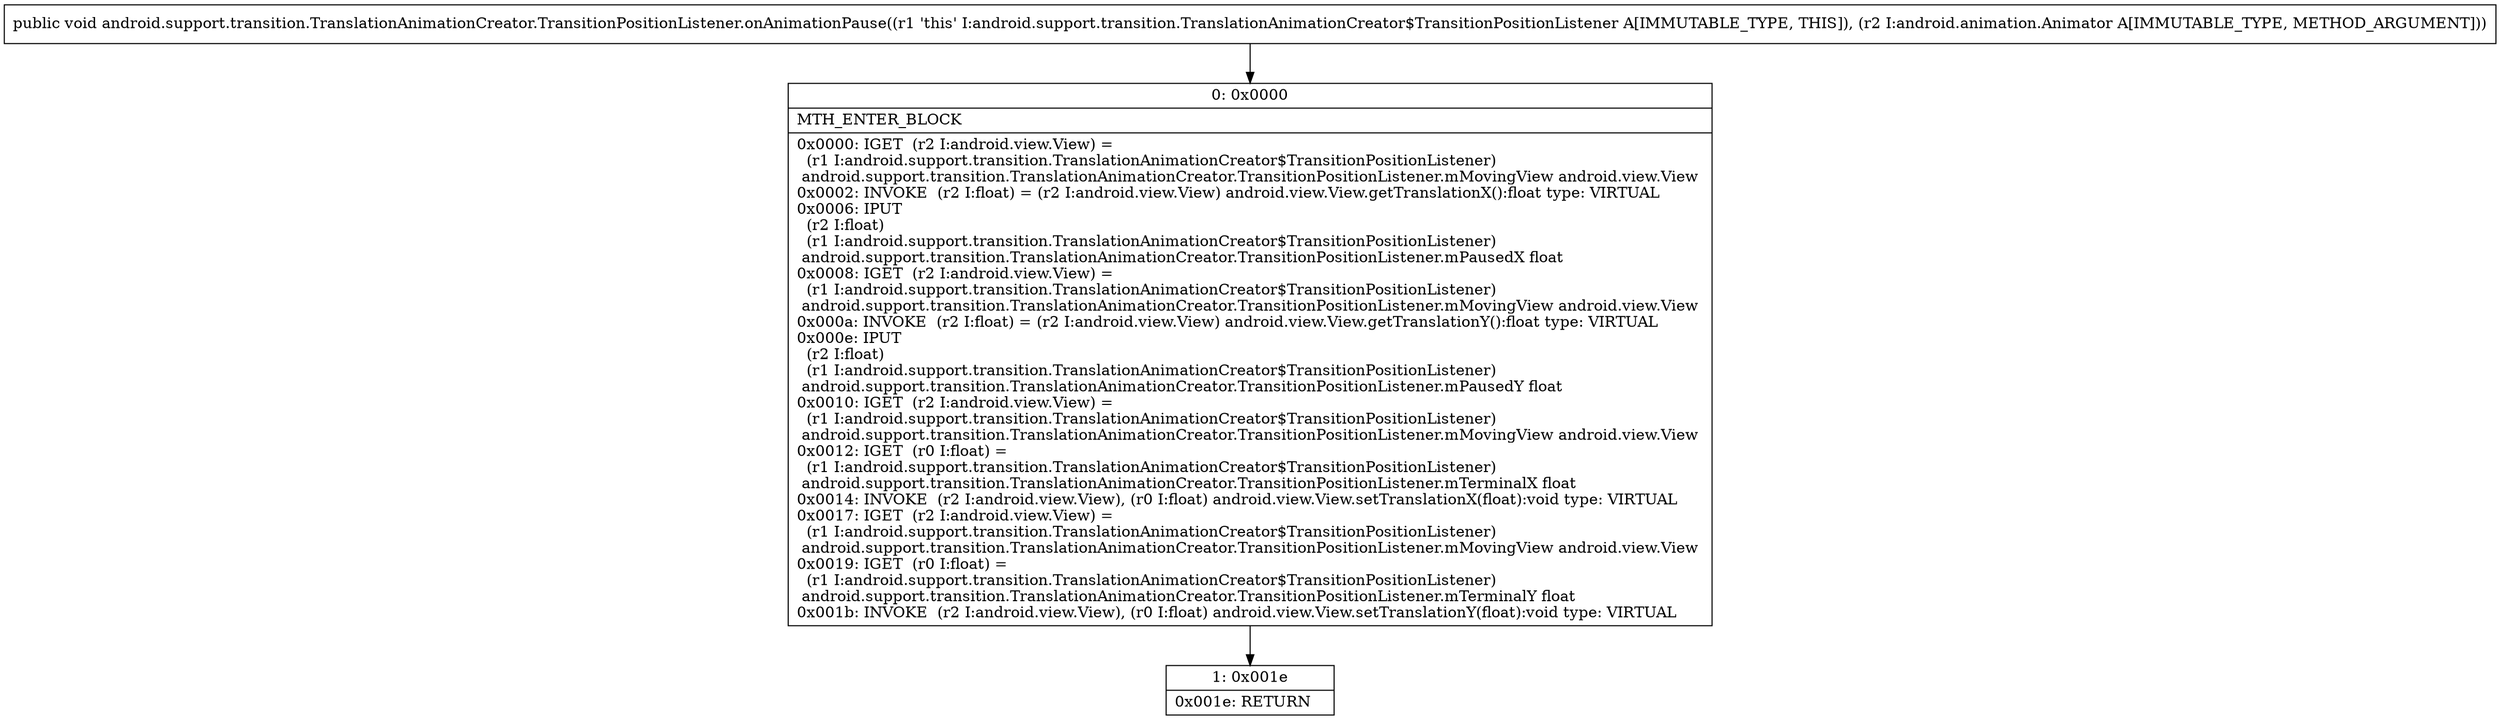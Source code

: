 digraph "CFG forandroid.support.transition.TranslationAnimationCreator.TransitionPositionListener.onAnimationPause(Landroid\/animation\/Animator;)V" {
Node_0 [shape=record,label="{0\:\ 0x0000|MTH_ENTER_BLOCK\l|0x0000: IGET  (r2 I:android.view.View) = \l  (r1 I:android.support.transition.TranslationAnimationCreator$TransitionPositionListener)\l android.support.transition.TranslationAnimationCreator.TransitionPositionListener.mMovingView android.view.View \l0x0002: INVOKE  (r2 I:float) = (r2 I:android.view.View) android.view.View.getTranslationX():float type: VIRTUAL \l0x0006: IPUT  \l  (r2 I:float)\l  (r1 I:android.support.transition.TranslationAnimationCreator$TransitionPositionListener)\l android.support.transition.TranslationAnimationCreator.TransitionPositionListener.mPausedX float \l0x0008: IGET  (r2 I:android.view.View) = \l  (r1 I:android.support.transition.TranslationAnimationCreator$TransitionPositionListener)\l android.support.transition.TranslationAnimationCreator.TransitionPositionListener.mMovingView android.view.View \l0x000a: INVOKE  (r2 I:float) = (r2 I:android.view.View) android.view.View.getTranslationY():float type: VIRTUAL \l0x000e: IPUT  \l  (r2 I:float)\l  (r1 I:android.support.transition.TranslationAnimationCreator$TransitionPositionListener)\l android.support.transition.TranslationAnimationCreator.TransitionPositionListener.mPausedY float \l0x0010: IGET  (r2 I:android.view.View) = \l  (r1 I:android.support.transition.TranslationAnimationCreator$TransitionPositionListener)\l android.support.transition.TranslationAnimationCreator.TransitionPositionListener.mMovingView android.view.View \l0x0012: IGET  (r0 I:float) = \l  (r1 I:android.support.transition.TranslationAnimationCreator$TransitionPositionListener)\l android.support.transition.TranslationAnimationCreator.TransitionPositionListener.mTerminalX float \l0x0014: INVOKE  (r2 I:android.view.View), (r0 I:float) android.view.View.setTranslationX(float):void type: VIRTUAL \l0x0017: IGET  (r2 I:android.view.View) = \l  (r1 I:android.support.transition.TranslationAnimationCreator$TransitionPositionListener)\l android.support.transition.TranslationAnimationCreator.TransitionPositionListener.mMovingView android.view.View \l0x0019: IGET  (r0 I:float) = \l  (r1 I:android.support.transition.TranslationAnimationCreator$TransitionPositionListener)\l android.support.transition.TranslationAnimationCreator.TransitionPositionListener.mTerminalY float \l0x001b: INVOKE  (r2 I:android.view.View), (r0 I:float) android.view.View.setTranslationY(float):void type: VIRTUAL \l}"];
Node_1 [shape=record,label="{1\:\ 0x001e|0x001e: RETURN   \l}"];
MethodNode[shape=record,label="{public void android.support.transition.TranslationAnimationCreator.TransitionPositionListener.onAnimationPause((r1 'this' I:android.support.transition.TranslationAnimationCreator$TransitionPositionListener A[IMMUTABLE_TYPE, THIS]), (r2 I:android.animation.Animator A[IMMUTABLE_TYPE, METHOD_ARGUMENT])) }"];
MethodNode -> Node_0;
Node_0 -> Node_1;
}

